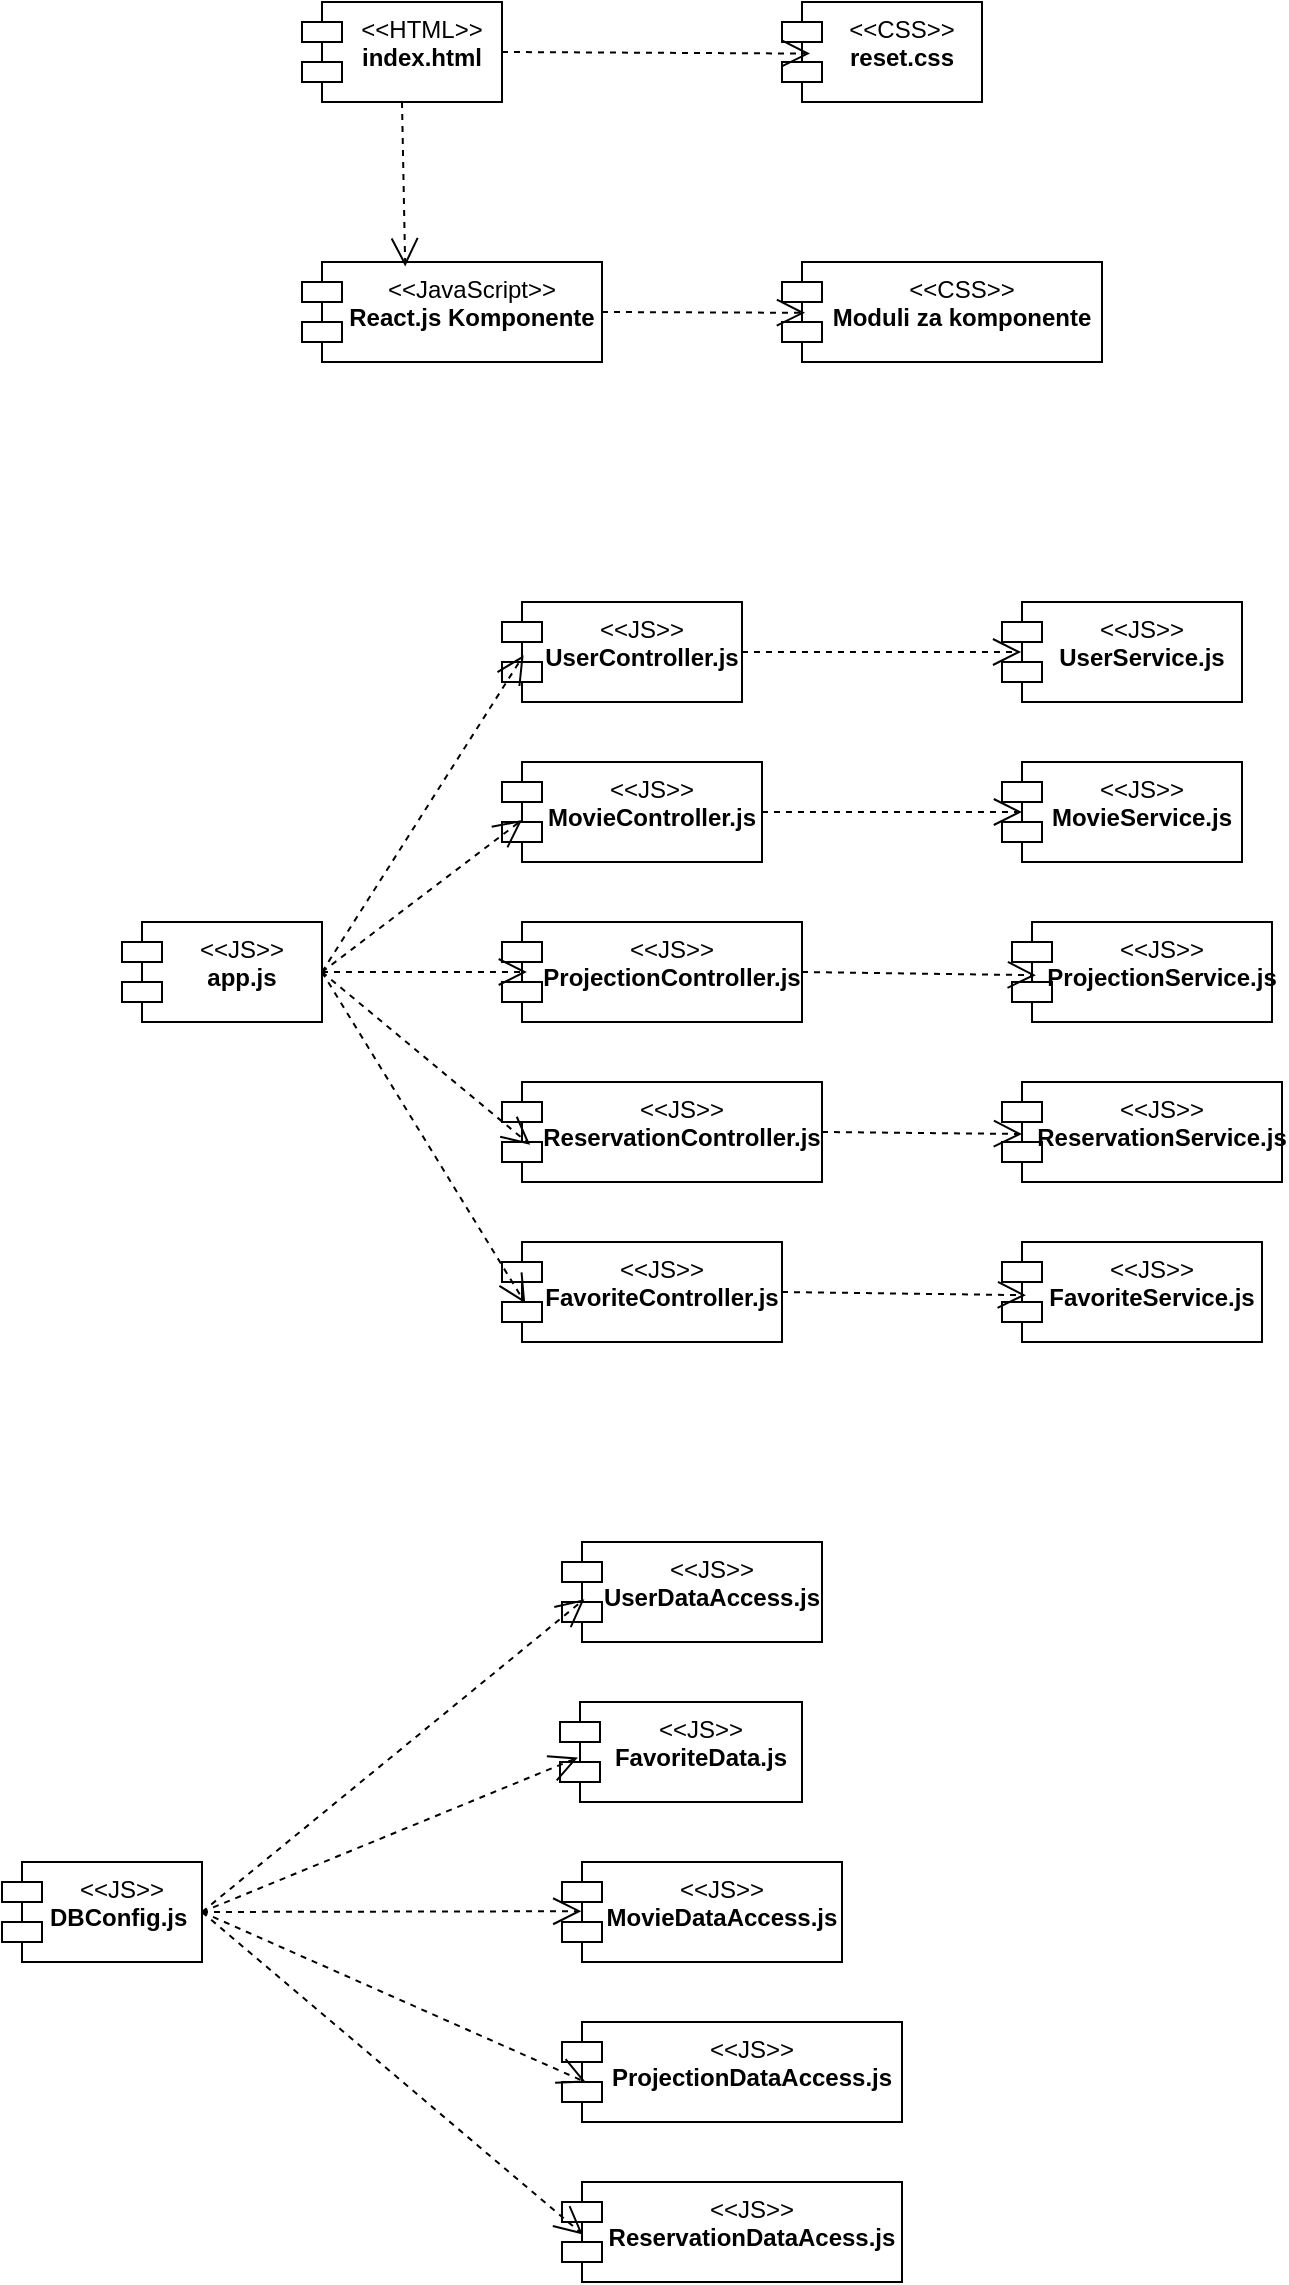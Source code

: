 <mxfile version="25.0.3">
  <diagram name="Page-1" id="mvXdT9gkafeIQ9waUHdE">
    <mxGraphModel dx="1050" dy="565" grid="1" gridSize="10" guides="1" tooltips="1" connect="1" arrows="1" fold="1" page="1" pageScale="1" pageWidth="827" pageHeight="1169" math="0" shadow="0">
      <root>
        <mxCell id="0" />
        <mxCell id="1" parent="0" />
        <mxCell id="iz55yRVkYHEbIOxXmFII-1" value="&amp;lt;&amp;lt;HTML&amp;gt;&amp;gt;&lt;div&gt;&lt;b&gt;index.html&lt;/b&gt;&lt;/div&gt;" style="shape=module;align=left;spacingLeft=20;align=center;verticalAlign=top;whiteSpace=wrap;html=1;" vertex="1" parent="1">
          <mxGeometry x="180" y="100" width="100" height="50" as="geometry" />
        </mxCell>
        <mxCell id="iz55yRVkYHEbIOxXmFII-2" value="&amp;lt;&amp;lt;CSS&amp;gt;&amp;gt;&lt;br&gt;&lt;b&gt;reset.css&lt;/b&gt;" style="shape=module;align=left;spacingLeft=20;align=center;verticalAlign=top;whiteSpace=wrap;html=1;" vertex="1" parent="1">
          <mxGeometry x="420" y="100" width="100" height="50" as="geometry" />
        </mxCell>
        <mxCell id="iz55yRVkYHEbIOxXmFII-3" value="&amp;lt;&amp;lt;JavaScript&amp;gt;&amp;gt;&lt;div&gt;&lt;b&gt;React.js Komponente&lt;/b&gt;&lt;/div&gt;" style="shape=module;align=left;spacingLeft=20;align=center;verticalAlign=top;whiteSpace=wrap;html=1;" vertex="1" parent="1">
          <mxGeometry x="180" y="230" width="150" height="50" as="geometry" />
        </mxCell>
        <mxCell id="iz55yRVkYHEbIOxXmFII-4" value="&amp;lt;&amp;lt;CSS&amp;gt;&amp;gt;&lt;br&gt;&lt;b&gt;Moduli za komponente&lt;/b&gt;" style="shape=module;align=left;spacingLeft=20;align=center;verticalAlign=top;whiteSpace=wrap;html=1;" vertex="1" parent="1">
          <mxGeometry x="420" y="230" width="160" height="50" as="geometry" />
        </mxCell>
        <mxCell id="iz55yRVkYHEbIOxXmFII-7" value="" style="endArrow=open;endSize=12;dashed=1;html=1;rounded=0;exitX=1;exitY=0.5;exitDx=0;exitDy=0;entryX=0.14;entryY=0.516;entryDx=0;entryDy=0;entryPerimeter=0;" edge="1" parent="1" source="iz55yRVkYHEbIOxXmFII-1" target="iz55yRVkYHEbIOxXmFII-2">
          <mxGeometry width="160" relative="1" as="geometry">
            <mxPoint x="330" y="290" as="sourcePoint" />
            <mxPoint x="490" y="290" as="targetPoint" />
            <mxPoint as="offset" />
          </mxGeometry>
        </mxCell>
        <mxCell id="iz55yRVkYHEbIOxXmFII-8" value="" style="endArrow=open;endSize=12;dashed=1;html=1;rounded=0;exitX=0.5;exitY=1;exitDx=0;exitDy=0;entryX=0.344;entryY=0.044;entryDx=0;entryDy=0;entryPerimeter=0;" edge="1" parent="1" source="iz55yRVkYHEbIOxXmFII-1" target="iz55yRVkYHEbIOxXmFII-3">
          <mxGeometry width="160" relative="1" as="geometry">
            <mxPoint x="270" y="310" as="sourcePoint" />
            <mxPoint x="430" y="310" as="targetPoint" />
          </mxGeometry>
        </mxCell>
        <mxCell id="iz55yRVkYHEbIOxXmFII-9" value="" style="endArrow=open;endSize=12;dashed=1;html=1;rounded=0;exitX=1;exitY=0.5;exitDx=0;exitDy=0;entryX=0.072;entryY=0.508;entryDx=0;entryDy=0;entryPerimeter=0;" edge="1" parent="1" source="iz55yRVkYHEbIOxXmFII-3" target="iz55yRVkYHEbIOxXmFII-4">
          <mxGeometry width="160" relative="1" as="geometry">
            <mxPoint x="330" y="290" as="sourcePoint" />
            <mxPoint x="490" y="290" as="targetPoint" />
          </mxGeometry>
        </mxCell>
        <mxCell id="iz55yRVkYHEbIOxXmFII-10" value="&amp;lt;&amp;lt;JS&amp;gt;&amp;gt;&lt;br&gt;&lt;b&gt;UserController.js&lt;/b&gt;" style="shape=module;align=left;spacingLeft=20;align=center;verticalAlign=top;whiteSpace=wrap;html=1;" vertex="1" parent="1">
          <mxGeometry x="280" y="400" width="120" height="50" as="geometry" />
        </mxCell>
        <mxCell id="iz55yRVkYHEbIOxXmFII-11" value="&amp;lt;&amp;lt;JS&amp;gt;&amp;gt;&lt;br&gt;&lt;b&gt;MovieController.js&lt;/b&gt;" style="shape=module;align=left;spacingLeft=20;align=center;verticalAlign=top;whiteSpace=wrap;html=1;" vertex="1" parent="1">
          <mxGeometry x="280" y="480" width="130" height="50" as="geometry" />
        </mxCell>
        <mxCell id="iz55yRVkYHEbIOxXmFII-12" value="&amp;lt;&amp;lt;JS&amp;gt;&amp;gt;&lt;div&gt;&lt;b&gt;ProjectionController.js&lt;/b&gt;&lt;/div&gt;" style="shape=module;align=left;spacingLeft=20;align=center;verticalAlign=top;whiteSpace=wrap;html=1;" vertex="1" parent="1">
          <mxGeometry x="280" y="560" width="150" height="50" as="geometry" />
        </mxCell>
        <mxCell id="iz55yRVkYHEbIOxXmFII-13" value="&amp;lt;&amp;lt;JS&amp;gt;&amp;gt;&lt;div&gt;&lt;b&gt;ReservationController.js&lt;/b&gt;&lt;/div&gt;" style="shape=module;align=left;spacingLeft=20;align=center;verticalAlign=top;whiteSpace=wrap;html=1;" vertex="1" parent="1">
          <mxGeometry x="280" y="640" width="160" height="50" as="geometry" />
        </mxCell>
        <mxCell id="iz55yRVkYHEbIOxXmFII-14" value="&amp;lt;&amp;lt;JS&amp;gt;&amp;gt;&lt;br&gt;&lt;b&gt;UserService.js&lt;/b&gt;" style="shape=module;align=left;spacingLeft=20;align=center;verticalAlign=top;whiteSpace=wrap;html=1;" vertex="1" parent="1">
          <mxGeometry x="530" y="400" width="120" height="50" as="geometry" />
        </mxCell>
        <mxCell id="iz55yRVkYHEbIOxXmFII-15" value="&amp;lt;&amp;lt;JS&amp;gt;&amp;gt;&lt;div&gt;&lt;b&gt;FavoriteService.js&lt;/b&gt;&lt;/div&gt;" style="shape=module;align=left;spacingLeft=20;align=center;verticalAlign=top;whiteSpace=wrap;html=1;" vertex="1" parent="1">
          <mxGeometry x="530" y="720" width="130" height="50" as="geometry" />
        </mxCell>
        <mxCell id="iz55yRVkYHEbIOxXmFII-16" value="&amp;lt;&amp;lt;JS&amp;gt;&amp;gt;&lt;div&gt;&lt;b&gt;ReservationService.js&lt;/b&gt;&lt;/div&gt;" style="shape=module;align=left;spacingLeft=20;align=center;verticalAlign=top;whiteSpace=wrap;html=1;" vertex="1" parent="1">
          <mxGeometry x="530" y="640" width="140" height="50" as="geometry" />
        </mxCell>
        <mxCell id="iz55yRVkYHEbIOxXmFII-17" value="&amp;lt;&amp;lt;JS&amp;gt;&amp;gt;&lt;div&gt;&lt;b&gt;FavoriteController.js&lt;/b&gt;&lt;/div&gt;" style="shape=module;align=left;spacingLeft=20;align=center;verticalAlign=top;whiteSpace=wrap;html=1;" vertex="1" parent="1">
          <mxGeometry x="280" y="720" width="140" height="50" as="geometry" />
        </mxCell>
        <mxCell id="iz55yRVkYHEbIOxXmFII-18" value="&amp;lt;&amp;lt;JS&amp;gt;&amp;gt;&lt;div&gt;&lt;b&gt;ProjectionService.js&lt;/b&gt;&lt;/div&gt;" style="shape=module;align=left;spacingLeft=20;align=center;verticalAlign=top;whiteSpace=wrap;html=1;" vertex="1" parent="1">
          <mxGeometry x="535" y="560" width="130" height="50" as="geometry" />
        </mxCell>
        <mxCell id="iz55yRVkYHEbIOxXmFII-19" value="&amp;lt;&amp;lt;JS&amp;gt;&amp;gt;&lt;div&gt;&lt;b&gt;MovieService.js&lt;br&gt;&lt;/b&gt;&lt;div&gt;&lt;br&gt;&lt;/div&gt;&lt;/div&gt;" style="shape=module;align=left;spacingLeft=20;align=center;verticalAlign=top;whiteSpace=wrap;html=1;" vertex="1" parent="1">
          <mxGeometry x="530" y="480" width="120" height="50" as="geometry" />
        </mxCell>
        <mxCell id="iz55yRVkYHEbIOxXmFII-22" value="&amp;lt;&amp;lt;JS&amp;gt;&amp;gt;&lt;br&gt;&lt;b&gt;app.js&lt;/b&gt;" style="shape=module;align=left;spacingLeft=20;align=center;verticalAlign=top;whiteSpace=wrap;html=1;" vertex="1" parent="1">
          <mxGeometry x="90" y="560" width="100" height="50" as="geometry" />
        </mxCell>
        <mxCell id="iz55yRVkYHEbIOxXmFII-23" value="" style="endArrow=open;endSize=12;dashed=1;html=1;rounded=0;exitX=1;exitY=0.5;exitDx=0;exitDy=0;entryX=0.09;entryY=0.532;entryDx=0;entryDy=0;entryPerimeter=0;" edge="1" parent="1" source="iz55yRVkYHEbIOxXmFII-22" target="iz55yRVkYHEbIOxXmFII-10">
          <mxGeometry width="160" relative="1" as="geometry">
            <mxPoint x="330" y="640" as="sourcePoint" />
            <mxPoint x="490" y="640" as="targetPoint" />
          </mxGeometry>
        </mxCell>
        <mxCell id="iz55yRVkYHEbIOxXmFII-24" value="" style="endArrow=open;endSize=12;dashed=1;html=1;rounded=0;exitX=1;exitY=0.5;exitDx=0;exitDy=0;entryX=0.077;entryY=0.58;entryDx=0;entryDy=0;entryPerimeter=0;" edge="1" parent="1" source="iz55yRVkYHEbIOxXmFII-22" target="iz55yRVkYHEbIOxXmFII-11">
          <mxGeometry width="160" relative="1" as="geometry">
            <mxPoint x="200" y="595" as="sourcePoint" />
            <mxPoint x="301" y="437" as="targetPoint" />
          </mxGeometry>
        </mxCell>
        <mxCell id="iz55yRVkYHEbIOxXmFII-25" value="" style="endArrow=open;endSize=12;dashed=1;html=1;rounded=0;exitX=1;exitY=0.5;exitDx=0;exitDy=0;entryX=0.083;entryY=0.5;entryDx=0;entryDy=0;entryPerimeter=0;" edge="1" parent="1" source="iz55yRVkYHEbIOxXmFII-22" target="iz55yRVkYHEbIOxXmFII-12">
          <mxGeometry width="160" relative="1" as="geometry">
            <mxPoint x="200" y="595" as="sourcePoint" />
            <mxPoint x="299" y="519" as="targetPoint" />
          </mxGeometry>
        </mxCell>
        <mxCell id="iz55yRVkYHEbIOxXmFII-26" value="" style="endArrow=open;endSize=12;dashed=1;html=1;rounded=0;exitX=1;exitY=0.5;exitDx=0;exitDy=0;entryX=0.088;entryY=0.628;entryDx=0;entryDy=0;entryPerimeter=0;" edge="1" parent="1" source="iz55yRVkYHEbIOxXmFII-22" target="iz55yRVkYHEbIOxXmFII-13">
          <mxGeometry width="160" relative="1" as="geometry">
            <mxPoint x="200" y="595" as="sourcePoint" />
            <mxPoint x="302" y="595" as="targetPoint" />
          </mxGeometry>
        </mxCell>
        <mxCell id="iz55yRVkYHEbIOxXmFII-27" value="" style="endArrow=open;endSize=12;dashed=1;html=1;rounded=0;exitX=1;exitY=0.5;exitDx=0;exitDy=0;entryX=0.083;entryY=0.612;entryDx=0;entryDy=0;entryPerimeter=0;" edge="1" parent="1" source="iz55yRVkYHEbIOxXmFII-22" target="iz55yRVkYHEbIOxXmFII-17">
          <mxGeometry width="160" relative="1" as="geometry">
            <mxPoint x="200" y="595" as="sourcePoint" />
            <mxPoint x="303" y="681" as="targetPoint" />
          </mxGeometry>
        </mxCell>
        <mxCell id="iz55yRVkYHEbIOxXmFII-28" value="" style="endArrow=open;endSize=12;dashed=1;html=1;rounded=0;exitX=1;exitY=0.5;exitDx=0;exitDy=0;entryX=0.08;entryY=0.5;entryDx=0;entryDy=0;entryPerimeter=0;" edge="1" parent="1" source="iz55yRVkYHEbIOxXmFII-10" target="iz55yRVkYHEbIOxXmFII-14">
          <mxGeometry width="160" relative="1" as="geometry">
            <mxPoint x="460" y="518" as="sourcePoint" />
            <mxPoint x="561" y="360" as="targetPoint" />
          </mxGeometry>
        </mxCell>
        <mxCell id="iz55yRVkYHEbIOxXmFII-29" value="" style="endArrow=open;endSize=12;dashed=1;html=1;rounded=0;exitX=1;exitY=0.5;exitDx=0;exitDy=0;" edge="1" parent="1" source="iz55yRVkYHEbIOxXmFII-11">
          <mxGeometry width="160" relative="1" as="geometry">
            <mxPoint x="460" y="520" as="sourcePoint" />
            <mxPoint x="540" y="505" as="targetPoint" />
          </mxGeometry>
        </mxCell>
        <mxCell id="iz55yRVkYHEbIOxXmFII-30" value="" style="endArrow=open;endSize=12;dashed=1;html=1;rounded=0;exitX=1;exitY=0.5;exitDx=0;exitDy=0;entryX=0.092;entryY=0.532;entryDx=0;entryDy=0;entryPerimeter=0;" edge="1" parent="1" source="iz55yRVkYHEbIOxXmFII-12" target="iz55yRVkYHEbIOxXmFII-18">
          <mxGeometry width="160" relative="1" as="geometry">
            <mxPoint x="440" y="584.5" as="sourcePoint" />
            <mxPoint x="580" y="584.5" as="targetPoint" />
          </mxGeometry>
        </mxCell>
        <mxCell id="iz55yRVkYHEbIOxXmFII-31" value="" style="endArrow=open;endSize=12;dashed=1;html=1;rounded=0;exitX=1;exitY=0.5;exitDx=0;exitDy=0;" edge="1" parent="1" source="iz55yRVkYHEbIOxXmFII-13">
          <mxGeometry width="160" relative="1" as="geometry">
            <mxPoint x="453" y="664" as="sourcePoint" />
            <mxPoint x="540" y="666" as="targetPoint" />
          </mxGeometry>
        </mxCell>
        <mxCell id="iz55yRVkYHEbIOxXmFII-32" value="" style="endArrow=open;endSize=12;dashed=1;html=1;rounded=0;exitX=1;exitY=0.5;exitDx=0;exitDy=0;entryX=0.092;entryY=0.532;entryDx=0;entryDy=0;entryPerimeter=0;" edge="1" parent="1" source="iz55yRVkYHEbIOxXmFII-17" target="iz55yRVkYHEbIOxXmFII-15">
          <mxGeometry width="160" relative="1" as="geometry">
            <mxPoint x="430" y="760" as="sourcePoint" />
            <mxPoint x="540" y="761" as="targetPoint" />
          </mxGeometry>
        </mxCell>
        <mxCell id="iz55yRVkYHEbIOxXmFII-33" value="&amp;lt;&amp;lt;JS&amp;gt;&amp;gt;&lt;br&gt;&lt;b&gt;UserDataAccess.js&lt;/b&gt;" style="shape=module;align=left;spacingLeft=20;align=center;verticalAlign=top;whiteSpace=wrap;html=1;" vertex="1" parent="1">
          <mxGeometry x="310" y="870" width="130" height="50" as="geometry" />
        </mxCell>
        <mxCell id="iz55yRVkYHEbIOxXmFII-34" value="&amp;lt;&amp;lt;JS&amp;gt;&amp;gt;&lt;div&gt;&lt;b&gt;ReservationDataAcess.js&lt;/b&gt;&lt;br&gt;&lt;/div&gt;" style="shape=module;align=left;spacingLeft=20;align=center;verticalAlign=top;whiteSpace=wrap;html=1;" vertex="1" parent="1">
          <mxGeometry x="310" y="1190" width="170" height="50" as="geometry" />
        </mxCell>
        <mxCell id="iz55yRVkYHEbIOxXmFII-35" value="&amp;lt;&amp;lt;JS&amp;gt;&amp;gt;&lt;div&gt;&lt;b&gt;FavoriteData.js&lt;/b&gt;&lt;br&gt;&lt;/div&gt;" style="shape=module;align=left;spacingLeft=20;align=center;verticalAlign=top;whiteSpace=wrap;html=1;" vertex="1" parent="1">
          <mxGeometry x="309" y="950" width="121" height="50" as="geometry" />
        </mxCell>
        <mxCell id="iz55yRVkYHEbIOxXmFII-36" value="&amp;lt;&amp;lt;JS&amp;gt;&amp;gt;&lt;div&gt;&lt;b&gt;DBConfig.js&amp;nbsp;&lt;/b&gt;&lt;br&gt;&lt;/div&gt;" style="shape=module;align=left;spacingLeft=20;align=center;verticalAlign=top;whiteSpace=wrap;html=1;" vertex="1" parent="1">
          <mxGeometry x="30" y="1030" width="100" height="50" as="geometry" />
        </mxCell>
        <mxCell id="iz55yRVkYHEbIOxXmFII-37" value="&amp;lt;&amp;lt;JS&amp;gt;&amp;gt;&lt;div&gt;&lt;b&gt;MovieDataAccess.js&lt;/b&gt;&lt;br&gt;&lt;/div&gt;" style="shape=module;align=left;spacingLeft=20;align=center;verticalAlign=top;whiteSpace=wrap;html=1;" vertex="1" parent="1">
          <mxGeometry x="310" y="1030" width="140" height="50" as="geometry" />
        </mxCell>
        <mxCell id="iz55yRVkYHEbIOxXmFII-38" value="&amp;lt;&amp;lt;JS&amp;gt;&amp;gt;&lt;div&gt;&lt;b&gt;ProjectionDataAccess.js&lt;/b&gt;&lt;br&gt;&lt;/div&gt;" style="shape=module;align=left;spacingLeft=20;align=center;verticalAlign=top;whiteSpace=wrap;html=1;" vertex="1" parent="1">
          <mxGeometry x="310" y="1110" width="170" height="50" as="geometry" />
        </mxCell>
        <mxCell id="iz55yRVkYHEbIOxXmFII-41" style="edgeStyle=orthogonalEdgeStyle;rounded=0;orthogonalLoop=1;jettySize=auto;html=1;exitX=0.5;exitY=1;exitDx=0;exitDy=0;" edge="1" parent="1" source="iz55yRVkYHEbIOxXmFII-35" target="iz55yRVkYHEbIOxXmFII-35">
          <mxGeometry relative="1" as="geometry" />
        </mxCell>
        <mxCell id="iz55yRVkYHEbIOxXmFII-42" style="edgeStyle=orthogonalEdgeStyle;rounded=0;orthogonalLoop=1;jettySize=auto;html=1;exitX=0.5;exitY=1;exitDx=0;exitDy=0;" edge="1" parent="1" source="iz55yRVkYHEbIOxXmFII-36" target="iz55yRVkYHEbIOxXmFII-36">
          <mxGeometry relative="1" as="geometry" />
        </mxCell>
        <mxCell id="iz55yRVkYHEbIOxXmFII-52" value="" style="endArrow=open;endSize=12;dashed=1;html=1;rounded=0;exitX=1;exitY=0.5;exitDx=0;exitDy=0;entryX=0.086;entryY=0.572;entryDx=0;entryDy=0;entryPerimeter=0;" edge="1" parent="1" source="iz55yRVkYHEbIOxXmFII-36" target="iz55yRVkYHEbIOxXmFII-33">
          <mxGeometry width="160" relative="1" as="geometry">
            <mxPoint x="340" y="1040" as="sourcePoint" />
            <mxPoint x="500" y="1040" as="targetPoint" />
          </mxGeometry>
        </mxCell>
        <mxCell id="iz55yRVkYHEbIOxXmFII-53" value="" style="endArrow=open;endSize=12;dashed=1;html=1;rounded=0;exitX=1;exitY=0.5;exitDx=0;exitDy=0;entryX=0.074;entryY=0.556;entryDx=0;entryDy=0;entryPerimeter=0;" edge="1" parent="1" source="iz55yRVkYHEbIOxXmFII-36" target="iz55yRVkYHEbIOxXmFII-35">
          <mxGeometry width="160" relative="1" as="geometry">
            <mxPoint x="140" y="1065" as="sourcePoint" />
            <mxPoint x="331" y="909" as="targetPoint" />
          </mxGeometry>
        </mxCell>
        <mxCell id="iz55yRVkYHEbIOxXmFII-54" value="" style="endArrow=open;endSize=12;dashed=1;html=1;rounded=0;exitX=1;exitY=0.5;exitDx=0;exitDy=0;entryX=0.069;entryY=0.492;entryDx=0;entryDy=0;entryPerimeter=0;" edge="1" parent="1" source="iz55yRVkYHEbIOxXmFII-36" target="iz55yRVkYHEbIOxXmFII-37">
          <mxGeometry width="160" relative="1" as="geometry">
            <mxPoint x="140" y="1065" as="sourcePoint" />
            <mxPoint x="328" y="988" as="targetPoint" />
          </mxGeometry>
        </mxCell>
        <mxCell id="iz55yRVkYHEbIOxXmFII-55" value="" style="endArrow=open;endSize=12;dashed=1;html=1;rounded=0;exitX=1;exitY=0.5;exitDx=0;exitDy=0;entryX=0.071;entryY=0.604;entryDx=0;entryDy=0;entryPerimeter=0;" edge="1" parent="1" source="iz55yRVkYHEbIOxXmFII-36" target="iz55yRVkYHEbIOxXmFII-38">
          <mxGeometry width="160" relative="1" as="geometry">
            <mxPoint x="140" y="1065" as="sourcePoint" />
            <mxPoint x="316" y="1136" as="targetPoint" />
          </mxGeometry>
        </mxCell>
        <mxCell id="iz55yRVkYHEbIOxXmFII-56" value="" style="endArrow=open;endSize=12;dashed=1;html=1;rounded=0;entryX=0.061;entryY=0.524;entryDx=0;entryDy=0;entryPerimeter=0;exitX=1;exitY=0.5;exitDx=0;exitDy=0;" edge="1" parent="1" source="iz55yRVkYHEbIOxXmFII-36" target="iz55yRVkYHEbIOxXmFII-34">
          <mxGeometry width="160" relative="1" as="geometry">
            <mxPoint x="150" y="1090" as="sourcePoint" />
            <mxPoint x="332" y="1150" as="targetPoint" />
          </mxGeometry>
        </mxCell>
      </root>
    </mxGraphModel>
  </diagram>
</mxfile>
